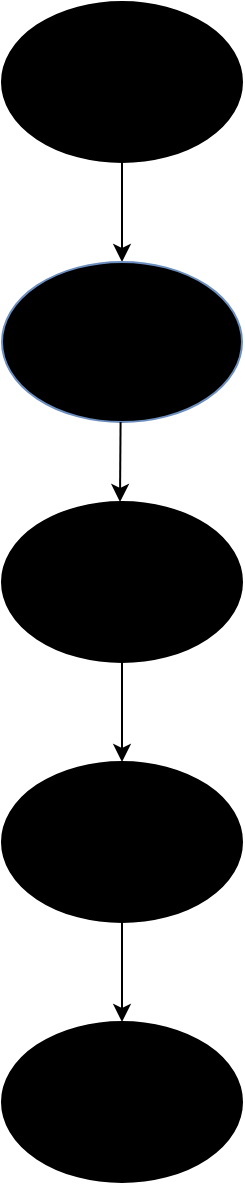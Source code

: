 <mxfile version="28.0.7">
  <diagram name="Page-1" id="f4xzLzmdH_kpV5stwgwc">
    <mxGraphModel dx="983" dy="564" grid="1" gridSize="10" guides="1" tooltips="1" connect="1" arrows="1" fold="1" page="1" pageScale="1" pageWidth="850" pageHeight="1100" background="none" math="0" shadow="0">
      <root>
        <mxCell id="0" />
        <mxCell id="1" parent="0" />
        <mxCell id="jOB4G5-LW0D7v6I_bXfW-12" value="" style="edgeStyle=orthogonalEdgeStyle;rounded=0;orthogonalLoop=1;jettySize=auto;html=1;" edge="1" parent="1" source="jOB4G5-LW0D7v6I_bXfW-1" target="jOB4G5-LW0D7v6I_bXfW-3">
          <mxGeometry relative="1" as="geometry" />
        </mxCell>
        <mxCell id="jOB4G5-LW0D7v6I_bXfW-1" value="Plan" style="ellipse;whiteSpace=wrap;html=1;gradientColor=light-dark(#000000,#E0A1FF);fontStyle=1;fontFamily=Times New Roman;fontSize=17;" vertex="1" parent="1">
          <mxGeometry x="340" width="120" height="80" as="geometry" />
        </mxCell>
        <mxCell id="jOB4G5-LW0D7v6I_bXfW-3" value="Develop" style="ellipse;whiteSpace=wrap;html=1;fillColor=#dae8fc;strokeColor=#6c8ebf;gradientColor=light-dark(#000000,#E0A1FF);fontFamily=Times New Roman;labelBorderColor=none;labelBackgroundColor=none;textShadow=0;convertToSvg=0;fontSize=17;fontStyle=1" vertex="1" parent="1">
          <mxGeometry x="340" y="130" width="120" height="80" as="geometry" />
        </mxCell>
        <mxCell id="jOB4G5-LW0D7v6I_bXfW-15" value="" style="edgeStyle=orthogonalEdgeStyle;rounded=0;orthogonalLoop=1;jettySize=auto;html=1;" edge="1" parent="1" source="jOB4G5-LW0D7v6I_bXfW-5" target="jOB4G5-LW0D7v6I_bXfW-6">
          <mxGeometry relative="1" as="geometry" />
        </mxCell>
        <mxCell id="jOB4G5-LW0D7v6I_bXfW-5" value="Test" style="ellipse;whiteSpace=wrap;html=1;gradientColor=light-dark(#000000,#E0A1FF);fontFamily=Times New Roman;fontStyle=1;fontSize=17;" vertex="1" parent="1">
          <mxGeometry x="340" y="380" width="120" height="80" as="geometry" />
        </mxCell>
        <mxCell id="jOB4G5-LW0D7v6I_bXfW-6" value="Release" style="ellipse;whiteSpace=wrap;html=1;gradientColor=light-dark(#000000,#E0A1FF);fontFamily=Times New Roman;fontSize=17;fontStyle=1" vertex="1" parent="1">
          <mxGeometry x="340" y="510" width="120" height="80" as="geometry" />
        </mxCell>
        <mxCell id="jOB4G5-LW0D7v6I_bXfW-9" value="" style="endArrow=classic;html=1;rounded=0;entryX=0.5;entryY=0;entryDx=0;entryDy=0;exitX=0.5;exitY=1;exitDx=0;exitDy=0;" edge="1" parent="1" target="jOB4G5-LW0D7v6I_bXfW-5">
          <mxGeometry width="50" height="50" relative="1" as="geometry">
            <mxPoint x="400" y="330" as="sourcePoint" />
            <mxPoint x="400" y="370" as="targetPoint" />
          </mxGeometry>
        </mxCell>
        <mxCell id="jOB4G5-LW0D7v6I_bXfW-11" value="" style="endArrow=classic;html=1;rounded=0;exitX=0.5;exitY=1;exitDx=0;exitDy=0;" edge="1" parent="1">
          <mxGeometry width="50" height="50" relative="1" as="geometry">
            <mxPoint x="399.29" y="210" as="sourcePoint" />
            <mxPoint x="399" y="250" as="targetPoint" />
          </mxGeometry>
        </mxCell>
        <mxCell id="jOB4G5-LW0D7v6I_bXfW-14" value="Build" style="ellipse;whiteSpace=wrap;html=1;gradientColor=light-dark(#000000,#E0A1FF);fontFamily=Times New Roman;fontStyle=1;fontSize=17;" vertex="1" parent="1">
          <mxGeometry x="340" y="250" width="120" height="80" as="geometry" />
        </mxCell>
        <mxCell id="jOB4G5-LW0D7v6I_bXfW-16" style="edgeStyle=orthogonalEdgeStyle;rounded=0;orthogonalLoop=1;jettySize=auto;html=1;exitX=0.5;exitY=1;exitDx=0;exitDy=0;" edge="1" parent="1" source="jOB4G5-LW0D7v6I_bXfW-1" target="jOB4G5-LW0D7v6I_bXfW-1">
          <mxGeometry relative="1" as="geometry" />
        </mxCell>
      </root>
    </mxGraphModel>
  </diagram>
</mxfile>
